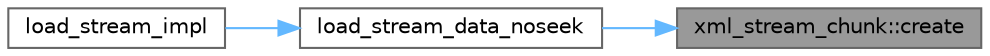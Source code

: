 digraph "xml_stream_chunk::create"
{
 // INTERACTIVE_SVG=YES
 // LATEX_PDF_SIZE
  bgcolor="transparent";
  edge [fontname=Helvetica,fontsize=10,labelfontname=Helvetica,labelfontsize=10];
  node [fontname=Helvetica,fontsize=10,shape=box,height=0.2,width=0.4];
  rankdir="RL";
  Node1 [id="Node000001",label="xml_stream_chunk::create",height=0.2,width=0.4,color="gray40", fillcolor="grey60", style="filled", fontcolor="black",tooltip=" "];
  Node1 -> Node2 [id="edge1_Node000001_Node000002",dir="back",color="steelblue1",style="solid",tooltip=" "];
  Node2 [id="Node000002",label="load_stream_data_noseek",height=0.2,width=0.4,color="grey40", fillcolor="white", style="filled",URL="$db/d20/pugixml_8cpp.html#a827b6edb9124c219970981a291543b0f",tooltip=" "];
  Node2 -> Node3 [id="edge2_Node000002_Node000003",dir="back",color="steelblue1",style="solid",tooltip=" "];
  Node3 [id="Node000003",label="load_stream_impl",height=0.2,width=0.4,color="grey40", fillcolor="white", style="filled",URL="$db/d20/pugixml_8cpp.html#a9a1f27967fef419fecd466f904c165e0",tooltip=" "];
}
